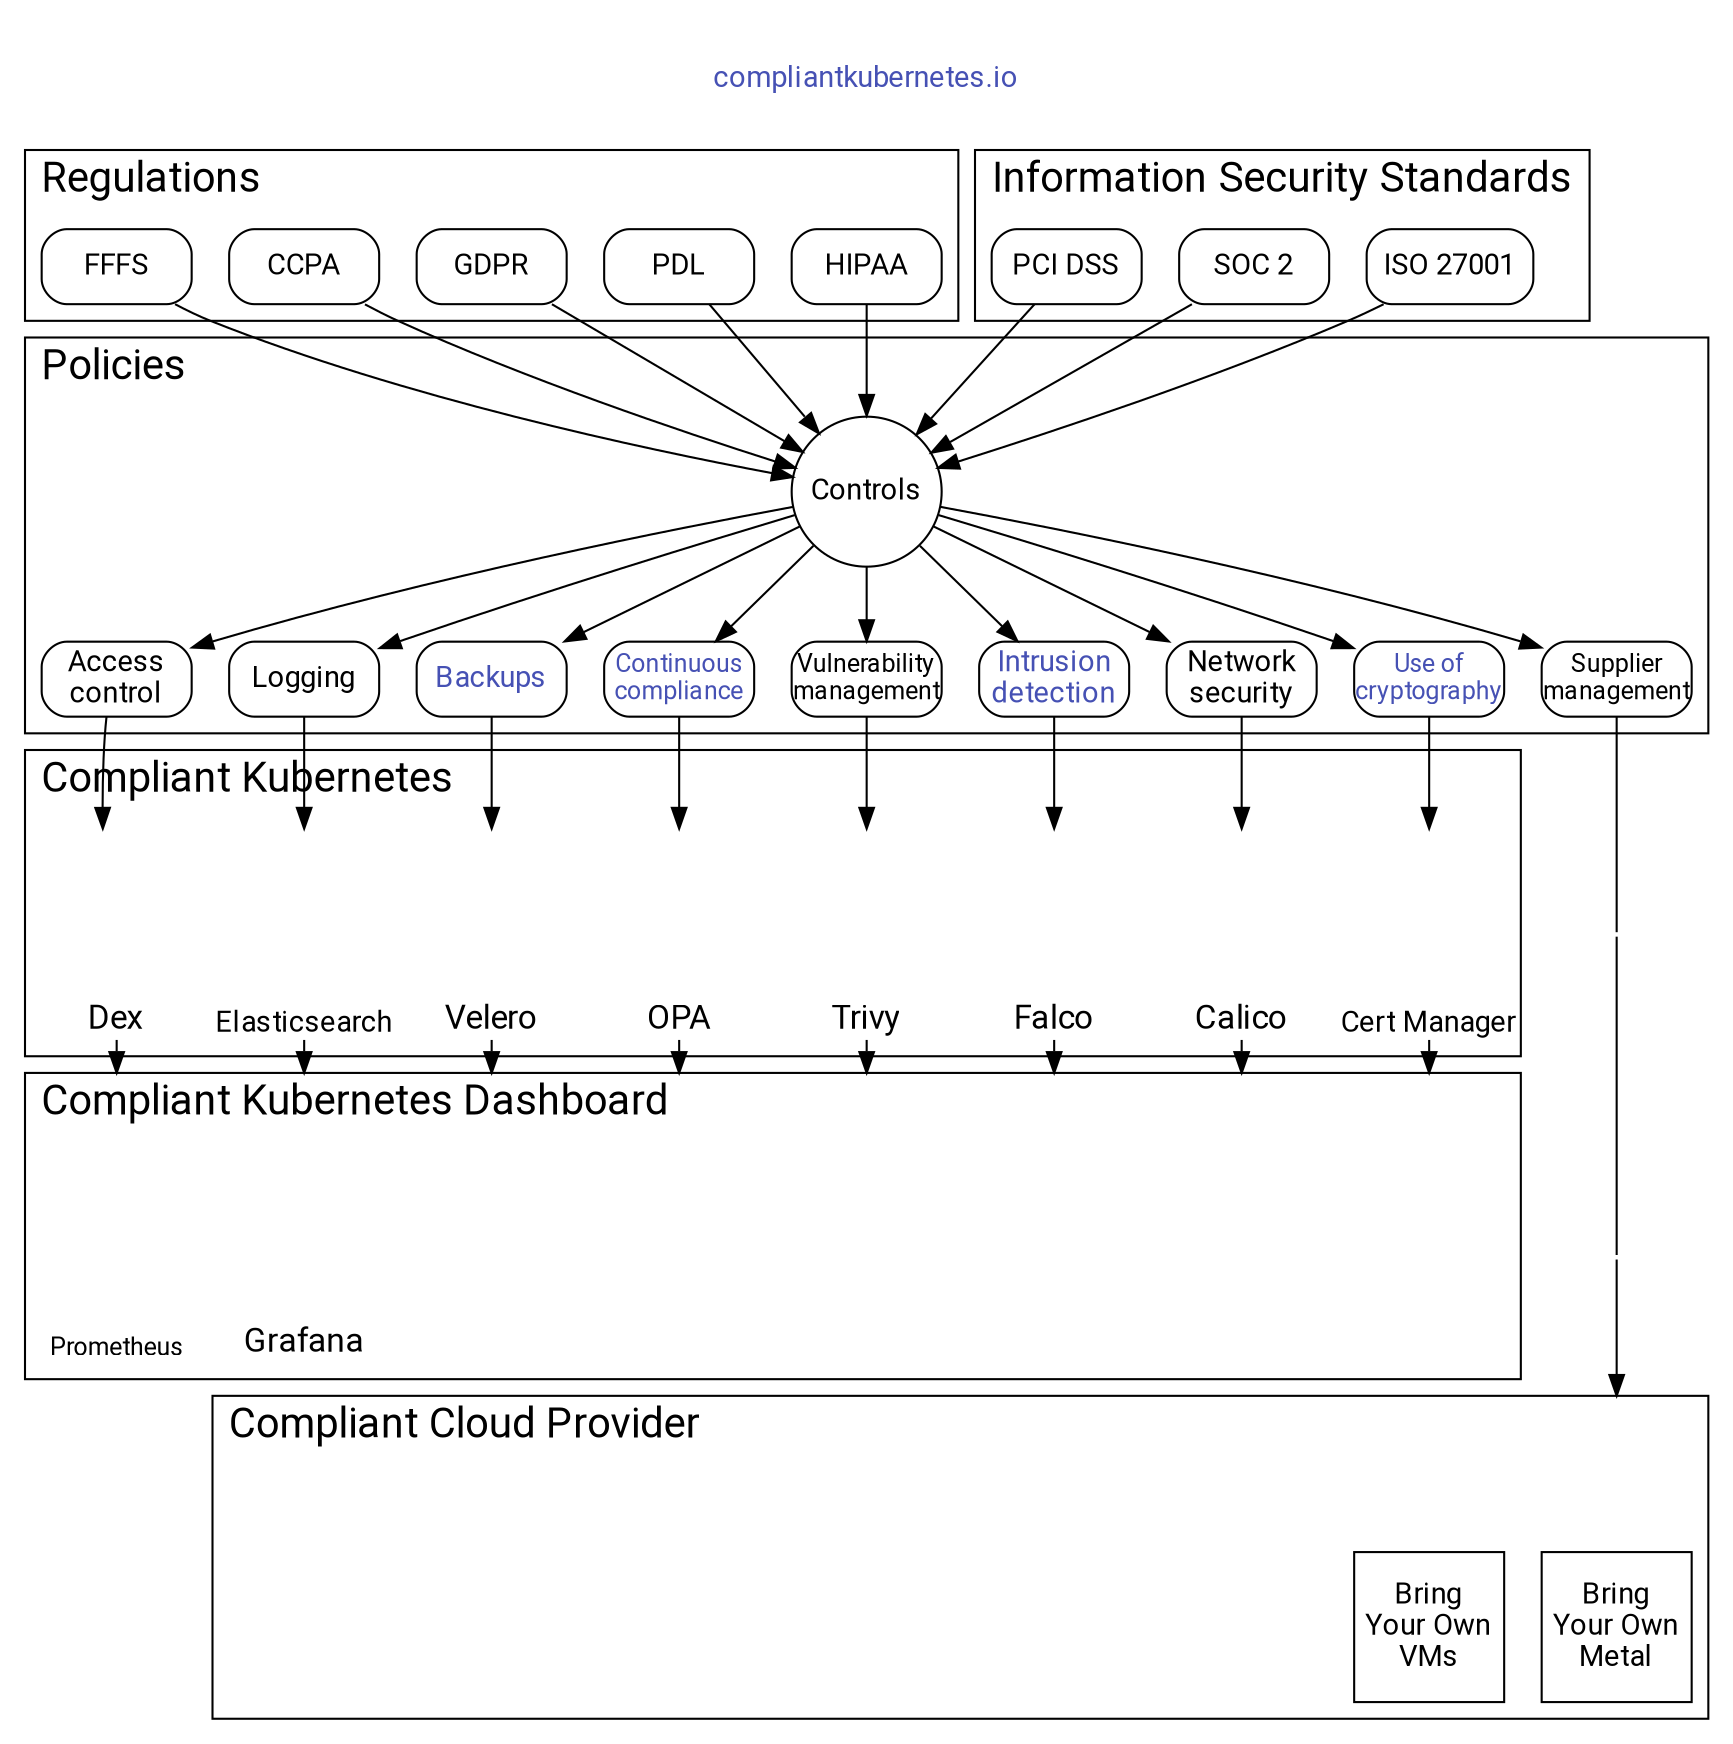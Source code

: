digraph compliance_basics {
    graph [fontname = "Roboto,BlinkMacSystemFont,Helvetica,Arial,sans-serif"];
    node [fontname = "Roboto,BlinkMacSystemFont,Helvetica,Arial,sans-serif"];
    edge [fontname = "Roboto,BlinkMacSystemFont,Helvetica,Arial,sans-serif"];

    compound=true;
    graph[labeljust="l", fontsize=20];

    subgraph cluster_header {
        style="invis";
        title[
            shape="none"
            label="compliantkubernetes.io"
            target="_top"
            fontcolor="#4651b4"
            URL="https://compliantkubernetes.io"
            width=11
        ];
    }

    subgraph cluster_regulations {
        label="Regulations";
        node[width=1, shape=box, style=rounded];

        HIPAA[URL="https://www.cdc.gov/phlp/publications/topic/hipaa.html"];
        PDL[URL="https://www.riksdagen.se/sv/dokument-lagar/dokument/svensk-forfattningssamling/patientdatalag-2008355_sfs-2008-355"];
        GDPR[URL="https://gdpr.eu/"];
        CCPA[URL="https://oag.ca.gov/privacy/ccpa"];
        FFFS[URL="https://www.fi.se/en/our-registers/search-fffs/2014/20145/"];
    }

    subgraph cluster_isms {
        label="Information Security Standards"
        node[target="_blank"];
        node[width=1, shape=box, style=rounded];

        iso27k[label="ISO 27001", URL="https://www.isms.online/iso-27001/"];
        soc2[label="SOC 2", URL="https://www.aicpa.org/interestareas/frc/assuranceadvisoryservices/aicpasoc2report.html"];
        pcidss[label="PCI DSS", URL="https://www.pcisecuritystandards.org/"];
    }

    graph[width="4pt"];
    subgraph cluster_policies {
        label="Policies"
        node[width=1, shape=circle, fixedsize=true];

        { HIPAA, PDL, GDPR, CCPA, FFFS } -> Controls
        { iso27k, soc2, pcidss } -> Controls

        // Special node for alignment
        controls2[width=0, height=0, margin=0, style="invis", label=""];

        node[width=1, shape=box, style=rounded];
        node[target="_top"];
        Controls -> {
            access[label="Access\ncontrol"]
            "Logging"
            "Backups"[
                URL="/ciso-guide/backup/",
                fontcolor="#4651b4"
            ];
            continuous[
                label="Continuous\ncompliance",
                URL="/ciso-guide/policy-as-code/",
                fontcolor="#4651b4",
                fontsize=12
            ]
            vulnerability[label="Vulnerability\nmanagement",fontsize=12]
            intrusion[
                label="Intrusion\ndetection",
                URL="/ciso-guide/intrusion-detection/",
                fontcolor="#4651b4",
            ]
            network[label="Network\nsecurity"]
            crypto[
                label="Use of\ncryptography",
                URL="/ciso-guide/cryptography/",
                fontcolor="#4651b4",
                fontsize=12,
            ]
            supplier[label="Supplier\nmanagement",fontsize=12]
        }
    }

    subgraph cluster_implementation {
        label="Compliant Kubernetes"

        node[
            shape=none,
            label="",
            width=1,
            height=1.4,
            labelloc=b,
            fixedsize=true,
            imagescale=true,
            imagepos=tc,
            fontsize=16,
            target="_blank"
        ];

        access -> { dex[
            image="logos/project-icons/dex.svg",
            label="Dex",
            URL="https://dexidp.io/"
        ] }
        "Backups" -> { velero[
            image="logos/project-icons/velero.svg",
            label="Velero",
            URL="https://velero.io"
        ] }
        "Logging" -> { elasticsearch[
            image="logos/project-icons/opendistro.svg",
            label="Elasticsearch",
            URL="https://opendistro.github.io/for-elasticsearch/"
            fontsize=14
        ] }
        continuous -> { opa[
            image="logos/project-icons/opa.svg",
            label="OPA",
            URL="https://open-policy-agent.github.io/gatekeeper/website/docs/"
        ] }
        vulnerability
            //-> { harbor[image="logos/harbor.png"] }
            -> { trivy[
            image="logos/project-icons/trivy.svg"
            label="Trivy"
            URL="https://github.com/aquasecurity/trivy"
        ] }
        intrusion -> { falco[
            image="logos/project-icons/falco.svg",
            label="Falco",
            URL="https://falco.org/",
        ] }
        network -> { calico[
            image="logos/project-icons/calico.svg",
            label="Calico",
            URL="https://www.projectcalico.org/"
        ] }
        crypto -> { certmanager[
            image="logos/project-icons/cert-manager.svg"
            label="Cert Manager"
            URL="https://cert-manager.io/"
            fontsize=14
        ] }
    }

    subgraph cluster_audit {
        label="Compliant Kubernetes Dashboard"
        node[
            shape=none,
            label="",
            width=1,
            height=1.4,
            labelloc=b,
            fixedsize=true,
            imagescale=true,
            imagepos=tc,
            fontsize=16,
            target="_blank"
        ];
        prometheus[
            image="logos/project-icons/prometheus.svg",
            label="Prometheus",
            fontsize=12,
            URL="https://prometheus.io/"
        ]
        grafana[
            image="logos/project-icons/grafana.svg"
            label="Grafana",
            URL="https://github.com/grafana/grafana"
        ]

        edge[lhead=cluster_audit]
        dex->prometheus
        elasticsearch->grafana

        // Alignment: We create a lot of invisible nodes "auditNA*" for alignment.
        velero->auditNA1
        opa->auditNA2
        trivy->auditNA3
        falco->auditNA4
        calico->auditNA5
        certmanager->auditNA6
    }

    subgraph cluster_provider {
        label="Compliant Cloud Provider"

        node[shape=none, label="", width=1, height=1, fixedsize=true, imagescale=true];
        edge[style=invis];

        // Special node to attach supplier management to.
        cloud_provider[width=0, height=0, margin=0];

        cloud_provider -> {
            aws[image="logos/cloud-providers/aws.png"];
            azure[image="logos/cloud-providers/azure.png"];
            citycloud[image="logos/cloud-providers/citycloud.png"]
            exoscale[image="logos/cloud-providers/exoscale.png"]
            safespring[image="logos/cloud-providers/safespring.png"]
            openstack[image="logos/cloud-providers/openstack.png"]
            byovm[label="Bring\nYour Own\nVMs",shape=box]
            byom[label="Bring\nYour Own\nMetal",shape=box]
        }
    }

    // Make sure the rank of cloud providers is below those of
    // Compliant Kubernetes components.
    {
        node[shape=none, label="", height="0", width="0"];
        edge[arrowhead=none];
        supplier -> supplier2 -> supplier3;
        supplier3 -> cloud_provider[arrowhead=normal, lhead=cluster_provider];
    }

    // Alignment
    edge[weight=1000,style="invis"];

    FFFS -> controls2 -> access -> dex;
    cloud_provider -> byom;
    title -> HIPAA;
}
